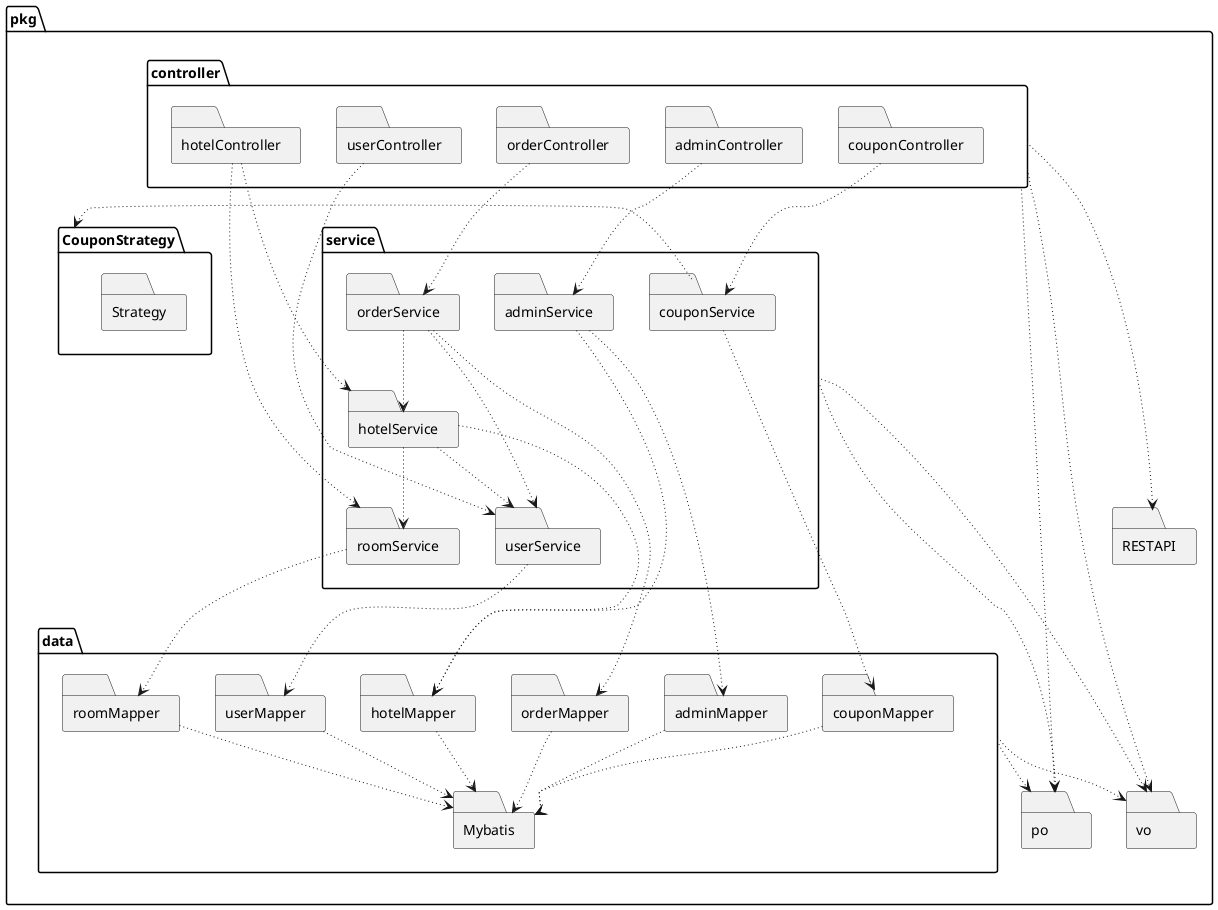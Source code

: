 @startuml

package pkg{
    folder RESTAPI{
    }
    package controller{
        folder adminController as ac
        folder couponController as cc
        folder hotelController as hc
        folder orderController as oc
        folder userController as uc
    }
    package service{
        folder adminService as As
        folder couponService as cs
        folder hotelService as hs
        folder roomService as rs
        folder orderService as os
        folder userService as us
    }
    package CouponStrategy{
        folder Strategy
    }
    package data{
        folder adminMapper as am
        folder couponMapper as cm
        folder hotelMapper as hm
        folder roomMapper as rm
        folder orderMapper as om
        folder userMapper as um
        folder Mybatis as m
    }
    folder po
    folder vo
}
controller ~~down~~> RESTAPI

controller ~down~> po
service ~down~> po
data ~down~> po

uc ~down~> us
oc ~down~> os
hc ~down~> hs
hc ~down~> rs
cc ~down~> cs
ac ~down~> As

us ~down~> um
os ~down~> om
os ~down~> us
os ~down~> hs
hs ~down~> hm
hs ~down~> rs
hs ~down~> us
cs ~down~> cm
rs ~down~> rm
cs ~left~> CouponStrategy
As ~down~> am
As ~down~> hm

rm ~down~> m
cm ~down~> m
am ~down~> m
hm ~down~> m
um ~down~> m
om ~down~> m


controller ~down~> vo
service ~down~> vo
data ~down~> vo

@enduml